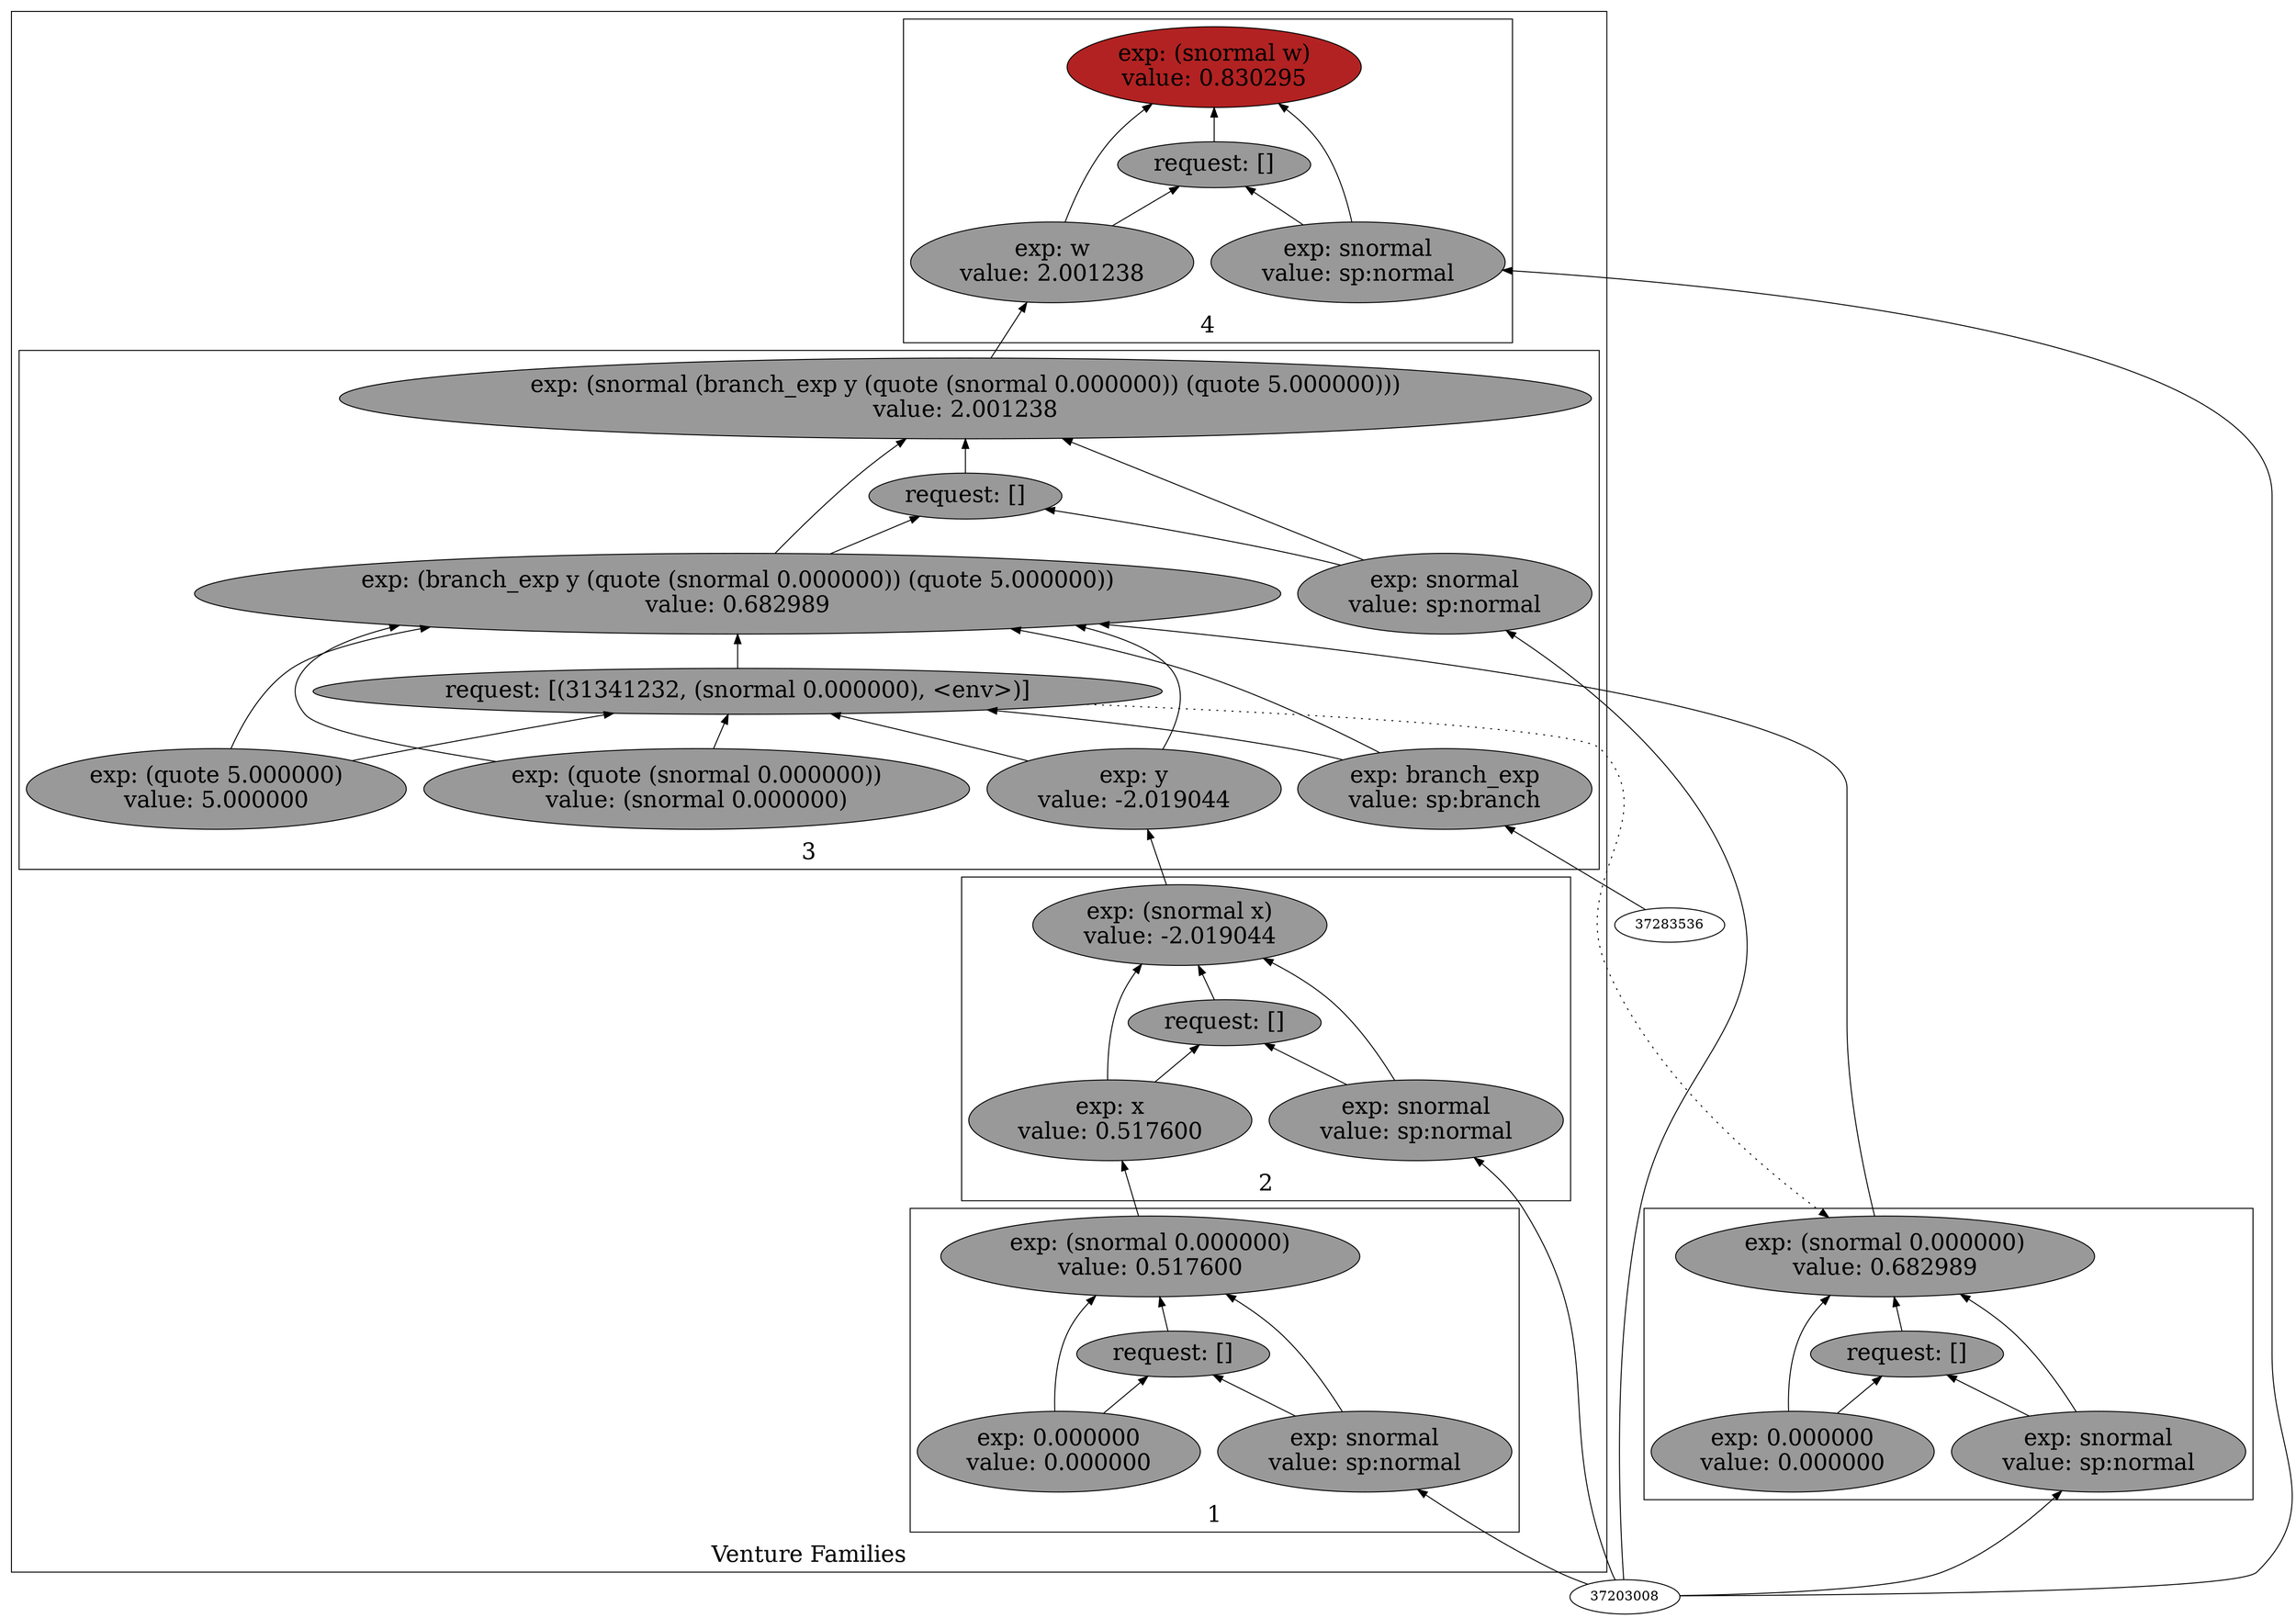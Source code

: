 digraph {
rankdir=BT
fontsize=24
subgraph cluster1 {
label="Venture Families"
subgraph cluster2 {
label="1"
"33946736"["fillcolor"="grey60" "fontsize"="24" "label"="exp: (snormal 0.000000)\nvalue: 0.517600" "shape"="ellipse" "style"="filled" ]
"31289616"["fillcolor"="grey60" "fontsize"="24" "label"="request: []" "shape"="ellipse" "style"="filled" ]
"37220848"["fillcolor"="grey60" "fontsize"="24" "label"="exp: snormal\nvalue: sp:normal" "shape"="ellipse" "style"="filled" ]
"37419920"["fillcolor"="grey60" "fontsize"="24" "label"="exp: 0.000000\nvalue: 0.000000" "shape"="ellipse" "style"="filled" ]
}

subgraph cluster3 {
label="2"
"33103552"["fillcolor"="grey60" "fontsize"="24" "label"="exp: (snormal x)\nvalue: -2.019044" "shape"="ellipse" "style"="filled" ]
"31861488"["fillcolor"="grey60" "fontsize"="24" "label"="request: []" "shape"="ellipse" "style"="filled" ]
"31339040"["fillcolor"="grey60" "fontsize"="24" "label"="exp: snormal\nvalue: sp:normal" "shape"="ellipse" "style"="filled" ]
"30588672"["fillcolor"="grey60" "fontsize"="24" "label"="exp: x\nvalue: 0.517600" "shape"="ellipse" "style"="filled" ]
}

subgraph cluster4 {
label="3"
"30881168"["fillcolor"="grey60" "fontsize"="24" "label"="exp: (snormal (branch_exp y (quote (snormal 0.000000)) (quote 5.000000)))\nvalue: 2.001238" "shape"="ellipse" "style"="filled" ]
"32857776"["fillcolor"="grey60" "fontsize"="24" "label"="request: []" "shape"="ellipse" "style"="filled" ]
"31983280"["fillcolor"="grey60" "fontsize"="24" "label"="exp: snormal\nvalue: sp:normal" "shape"="ellipse" "style"="filled" ]
"30868272"["fillcolor"="grey60" "fontsize"="24" "label"="exp: (branch_exp y (quote (snormal 0.000000)) (quote 5.000000))\nvalue: 0.682989" "shape"="ellipse" "style"="filled" ]
"31341232"["fillcolor"="grey60" "fontsize"="24" "label"="request: [(31341232, (snormal 0.000000), <env>)]" "shape"="ellipse" "style"="filled" ]
"30415904"["fillcolor"="grey60" "fontsize"="24" "label"="exp: branch_exp\nvalue: sp:branch" "shape"="ellipse" "style"="filled" ]
"37271520"["fillcolor"="grey60" "fontsize"="24" "label"="exp: y\nvalue: -2.019044" "shape"="ellipse" "style"="filled" ]
"31328816"["fillcolor"="grey60" "fontsize"="24" "label"="exp: (quote (snormal 0.000000))\nvalue: (snormal 0.000000)" "shape"="ellipse" "style"="filled" ]
"34036272"["fillcolor"="grey60" "fontsize"="24" "label"="exp: (quote 5.000000)\nvalue: 5.000000" "shape"="ellipse" "style"="filled" ]
}

subgraph cluster5 {
label="4"
"31082928"["fillcolor"="firebrick" "fontsize"="24" "label"="exp: (snormal w)\nvalue: 0.830295" "shape"="ellipse" "style"="filled" ]
"33936992"["fillcolor"="grey60" "fontsize"="24" "label"="request: []" "shape"="ellipse" "style"="filled" ]
"31055760"["fillcolor"="grey60" "fontsize"="24" "label"="exp: snormal\nvalue: sp:normal" "shape"="ellipse" "style"="filled" ]
"39664544"["fillcolor"="grey60" "fontsize"="24" "label"="exp: w\nvalue: 2.001238" "shape"="ellipse" "style"="filled" ]
}

}

subgraph cluster6 {
label=""
"38700016"["fillcolor"="grey60" "fontsize"="24" "label"="exp: (snormal 0.000000)\nvalue: 0.682989" "shape"="ellipse" "style"="filled" ]
"33092592"["fillcolor"="grey60" "fontsize"="24" "label"="request: []" "shape"="ellipse" "style"="filled" ]
"36919568"["fillcolor"="grey60" "fontsize"="24" "label"="exp: snormal\nvalue: sp:normal" "shape"="ellipse" "style"="filled" ]
"29656560"["fillcolor"="grey60" "fontsize"="24" "label"="exp: 0.000000\nvalue: 0.000000" "shape"="ellipse" "style"="filled" ]
}

"31983280" -> "30881168"["arrowhead"="normal" "color"="black" "constraint"="true" "style"="solid" ]
"31983280" -> "32857776"["arrowhead"="normal" "color"="black" "constraint"="true" "style"="solid" ]
"37203008" -> "31983280"["arrowhead"="normal" "color"="black" "constraint"="true" "style"="solid" ]
"30868272" -> "30881168"["arrowhead"="normal" "color"="black" "constraint"="true" "style"="solid" ]
"30868272" -> "32857776"["arrowhead"="normal" "color"="black" "constraint"="true" "style"="solid" ]
"30415904" -> "30868272"["arrowhead"="normal" "color"="black" "constraint"="true" "style"="solid" ]
"30415904" -> "31341232"["arrowhead"="normal" "color"="black" "constraint"="true" "style"="solid" ]
"37283536" -> "30415904"["arrowhead"="normal" "color"="black" "constraint"="true" "style"="solid" ]
"37271520" -> "30868272"["arrowhead"="normal" "color"="black" "constraint"="true" "style"="solid" ]
"37271520" -> "31341232"["arrowhead"="normal" "color"="black" "constraint"="true" "style"="solid" ]
"33103552" -> "37271520"["arrowhead"="normal" "color"="black" "constraint"="true" "style"="solid" ]
"31328816" -> "30868272"["arrowhead"="normal" "color"="black" "constraint"="true" "style"="solid" ]
"31328816" -> "31341232"["arrowhead"="normal" "color"="black" "constraint"="true" "style"="solid" ]
"34036272" -> "30868272"["arrowhead"="normal" "color"="black" "constraint"="true" "style"="solid" ]
"34036272" -> "31341232"["arrowhead"="normal" "color"="black" "constraint"="true" "style"="solid" ]
"31341232" -> "30868272"["arrowhead"="normal" "color"="black" "constraint"="true" "style"="solid" ]
"38700016" -> "30868272"["arrowhead"="normal" "color"="black" "constraint"="true" "style"="solid" ]
"31341232" -> "38700016"["arrowhead"="normal" "color"="black" "constraint"="false" "style"="dotted" ]
"32857776" -> "30881168"["arrowhead"="normal" "color"="black" "constraint"="true" "style"="solid" ]
"31055760" -> "31082928"["arrowhead"="normal" "color"="black" "constraint"="true" "style"="solid" ]
"31055760" -> "33936992"["arrowhead"="normal" "color"="black" "constraint"="true" "style"="solid" ]
"37203008" -> "31055760"["arrowhead"="normal" "color"="black" "constraint"="true" "style"="solid" ]
"39664544" -> "31082928"["arrowhead"="normal" "color"="black" "constraint"="true" "style"="solid" ]
"39664544" -> "33936992"["arrowhead"="normal" "color"="black" "constraint"="true" "style"="solid" ]
"30881168" -> "39664544"["arrowhead"="normal" "color"="black" "constraint"="true" "style"="solid" ]
"33936992" -> "31082928"["arrowhead"="normal" "color"="black" "constraint"="true" "style"="solid" ]
"31339040" -> "33103552"["arrowhead"="normal" "color"="black" "constraint"="true" "style"="solid" ]
"31339040" -> "31861488"["arrowhead"="normal" "color"="black" "constraint"="true" "style"="solid" ]
"37203008" -> "31339040"["arrowhead"="normal" "color"="black" "constraint"="true" "style"="solid" ]
"30588672" -> "33103552"["arrowhead"="normal" "color"="black" "constraint"="true" "style"="solid" ]
"30588672" -> "31861488"["arrowhead"="normal" "color"="black" "constraint"="true" "style"="solid" ]
"33946736" -> "30588672"["arrowhead"="normal" "color"="black" "constraint"="true" "style"="solid" ]
"31861488" -> "33103552"["arrowhead"="normal" "color"="black" "constraint"="true" "style"="solid" ]
"37220848" -> "33946736"["arrowhead"="normal" "color"="black" "constraint"="true" "style"="solid" ]
"37220848" -> "31289616"["arrowhead"="normal" "color"="black" "constraint"="true" "style"="solid" ]
"37203008" -> "37220848"["arrowhead"="normal" "color"="black" "constraint"="true" "style"="solid" ]
"37419920" -> "33946736"["arrowhead"="normal" "color"="black" "constraint"="true" "style"="solid" ]
"37419920" -> "31289616"["arrowhead"="normal" "color"="black" "constraint"="true" "style"="solid" ]
"31289616" -> "33946736"["arrowhead"="normal" "color"="black" "constraint"="true" "style"="solid" ]
"36919568" -> "38700016"["arrowhead"="normal" "color"="black" "constraint"="true" "style"="solid" ]
"36919568" -> "33092592"["arrowhead"="normal" "color"="black" "constraint"="true" "style"="solid" ]
"37203008" -> "36919568"["arrowhead"="normal" "color"="black" "constraint"="true" "style"="solid" ]
"29656560" -> "38700016"["arrowhead"="normal" "color"="black" "constraint"="true" "style"="solid" ]
"29656560" -> "33092592"["arrowhead"="normal" "color"="black" "constraint"="true" "style"="solid" ]
"33092592" -> "38700016"["arrowhead"="normal" "color"="black" "constraint"="true" "style"="solid" ]

}